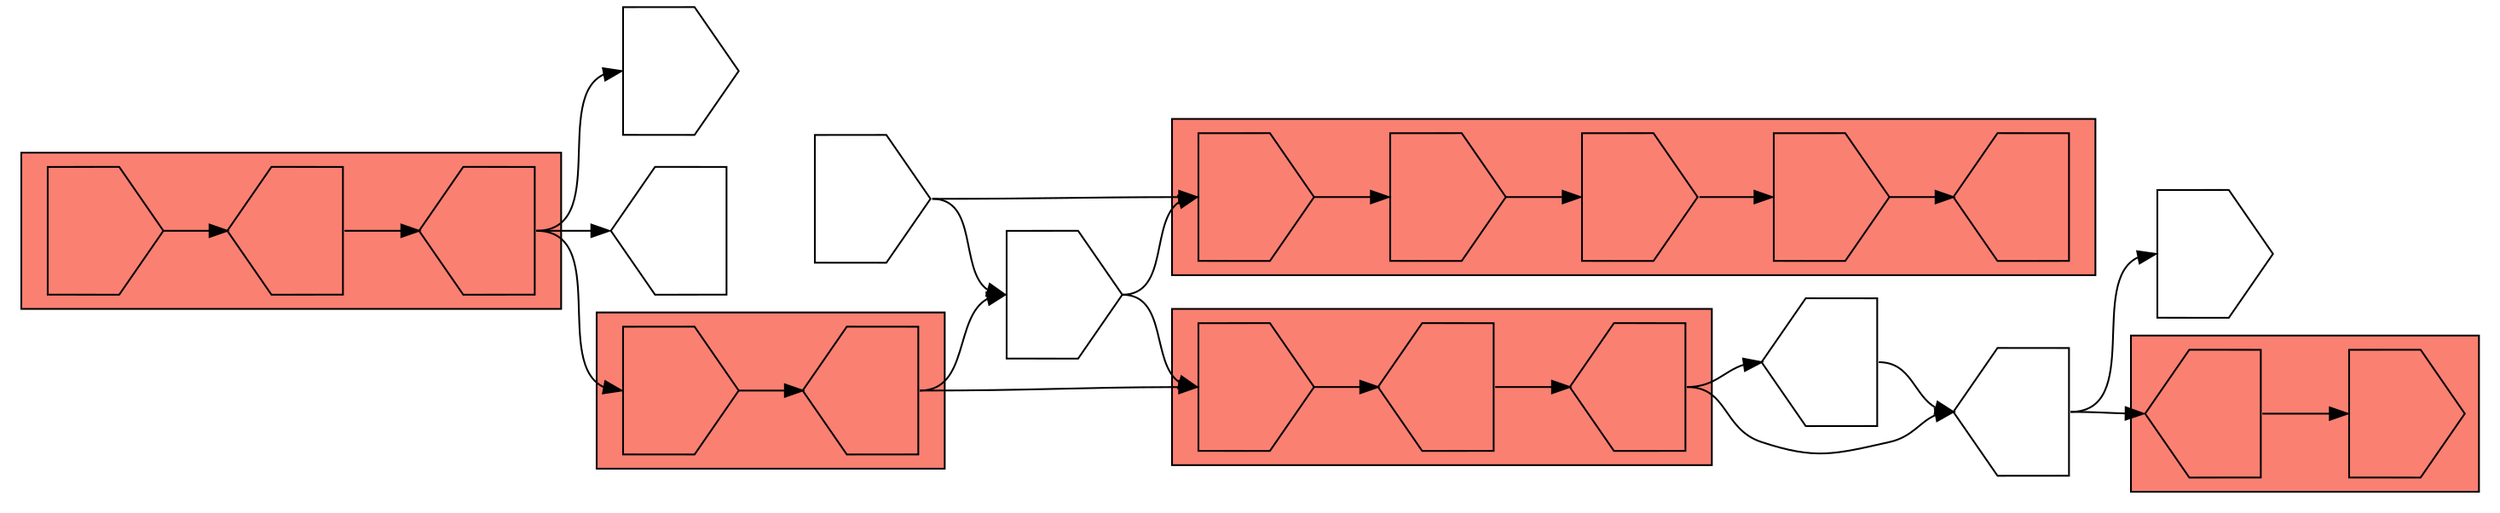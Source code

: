 digraph asm {
	rotate=90;
	edge [headport=n,tailport=s];
subgraph cluster_C4713_20796_170_21076_2618 {
	4713 [label="",height=1,width=1,shape=invhouse];
	20796 [label="",height=1,width=1,shape=invhouse];
	170 [label="",height=1,width=1,shape=invhouse];
	21076 [label="",height=1,width=1,shape=invhouse];
	2618 [label="",height=1,width=1,shape=house];
	style=filled;
	fillcolor=salmon;
}
subgraph cluster_C4718_4450_11211 {
	4718 [label="",height=1,width=1,shape=invhouse];
	4450 [label="",height=1,width=1,shape=house];
	11211 [label="",height=1,width=1,shape=house];
	style=filled;
	fillcolor=salmon;
}
subgraph cluster_C658_19586 {
	658 [label="",height=1,width=1,shape=house];
	19586 [label="",height=1,width=1,shape=invhouse];
	style=filled;
	fillcolor=salmon;
}
subgraph cluster_C11005_20167 {
	11005 [label="",height=1,width=1,shape=invhouse];
	20167 [label="",height=1,width=1,shape=house];
	style=filled;
	fillcolor=salmon;
}
subgraph cluster_C18175_19467_1130 {
	18175 [label="",height=1,width=1,shape=invhouse];
	19467 [label="",height=1,width=1,shape=house];
	1130 [label="",height=1,width=1,shape=house];
	style=filled;
	fillcolor=salmon;
}
	17334 [label="",height=1,width=1,shape=invhouse];
	4903 [label="",height=1,width=1,shape=house];
	17800 [label="",height=1,width=1,shape=invhouse];
	15586 [label="",height=1,width=1,shape=house];
	15596 [label="",height=1,width=1,shape=house];
	18339 [label="",height=1,width=1,shape=invhouse];
	19186 [label="",height=1,width=1,shape=invhouse];
	4713 -> 20796
	20796 -> 170
	170 -> 21076
	21076 -> 2618
	17334 -> 4713
	17334 -> 4718
	4718 -> 4450
	4450 -> 11211
	11211 -> 4903
	11211 -> 15586
	4903 -> 658
	4903 -> 17800
	658 -> 19586
	15586 -> 4903
	20167 -> 4718
	20167 -> 17334
	11005 -> 20167
	1130 -> 11005
	1130 -> 15596
	1130 -> 18339
	19467 -> 1130
	18175 -> 19467
	19186 -> 4713
	19186 -> 17334
}